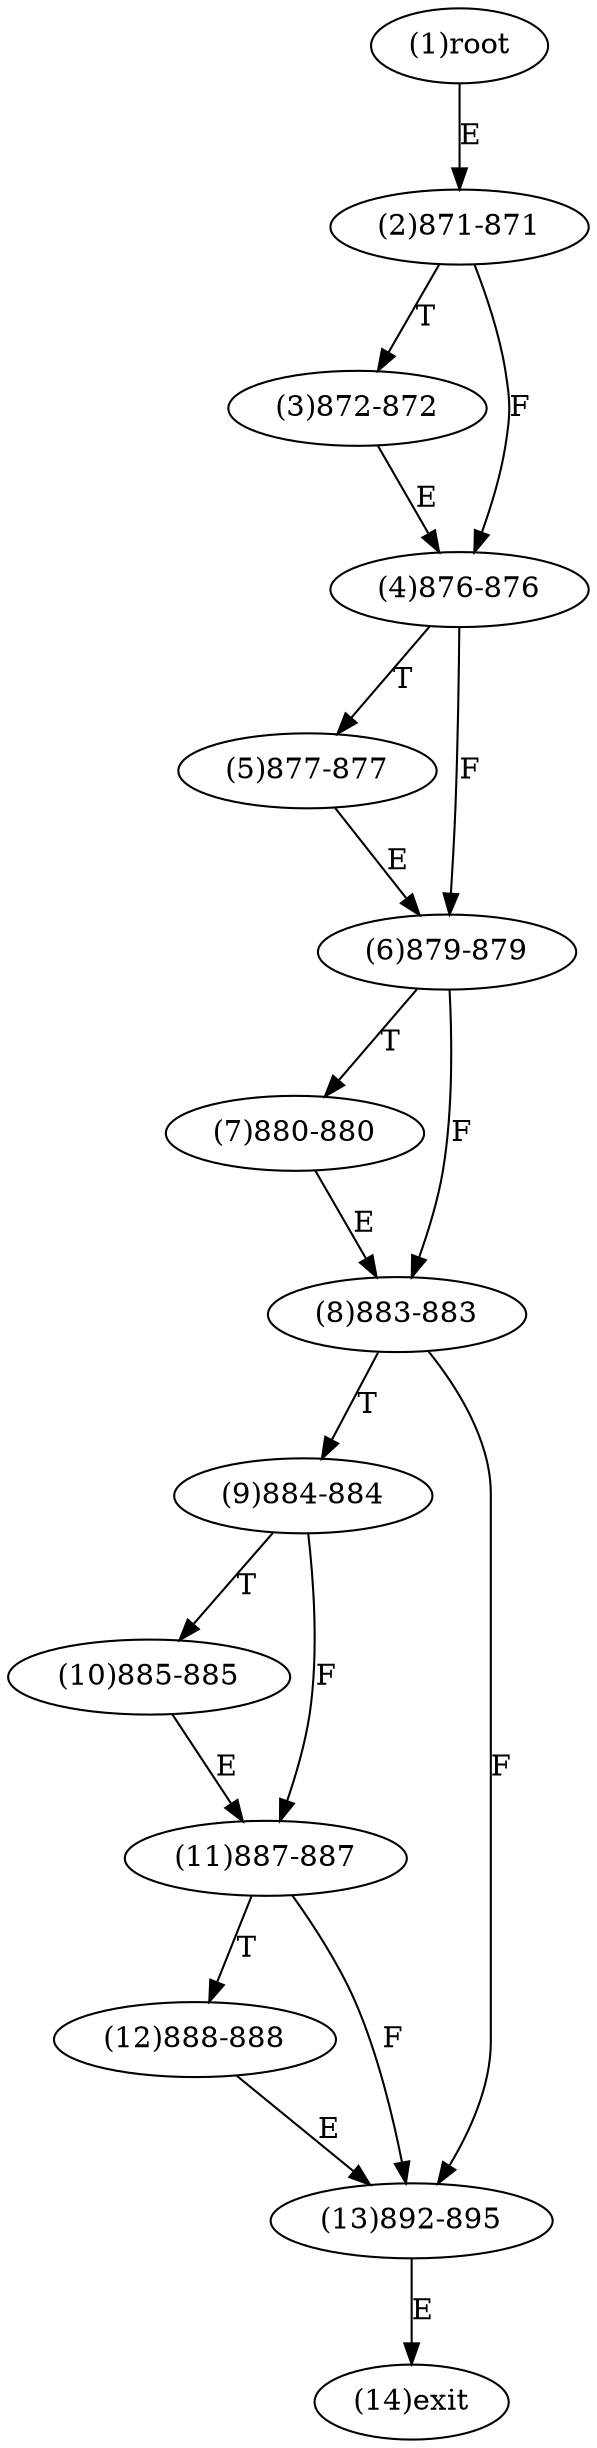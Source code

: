 digraph "" { 
1[ label="(1)root"];
2[ label="(2)871-871"];
3[ label="(3)872-872"];
4[ label="(4)876-876"];
5[ label="(5)877-877"];
6[ label="(6)879-879"];
7[ label="(7)880-880"];
8[ label="(8)883-883"];
9[ label="(9)884-884"];
10[ label="(10)885-885"];
11[ label="(11)887-887"];
12[ label="(12)888-888"];
13[ label="(13)892-895"];
14[ label="(14)exit"];
1->2[ label="E"];
2->4[ label="F"];
2->3[ label="T"];
3->4[ label="E"];
4->6[ label="F"];
4->5[ label="T"];
5->6[ label="E"];
6->8[ label="F"];
6->7[ label="T"];
7->8[ label="E"];
8->13[ label="F"];
8->9[ label="T"];
9->11[ label="F"];
9->10[ label="T"];
10->11[ label="E"];
11->13[ label="F"];
11->12[ label="T"];
12->13[ label="E"];
13->14[ label="E"];
}
